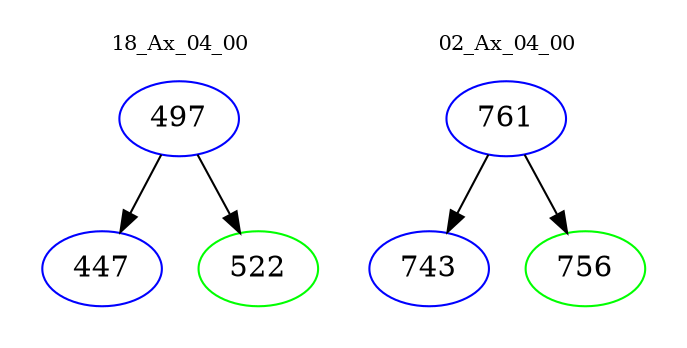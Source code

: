 digraph{
subgraph cluster_0 {
color = white
label = "18_Ax_04_00";
fontsize=10;
T0_497 [label="497", color="blue"]
T0_497 -> T0_447 [color="black"]
T0_447 [label="447", color="blue"]
T0_497 -> T0_522 [color="black"]
T0_522 [label="522", color="green"]
}
subgraph cluster_1 {
color = white
label = "02_Ax_04_00";
fontsize=10;
T1_761 [label="761", color="blue"]
T1_761 -> T1_743 [color="black"]
T1_743 [label="743", color="blue"]
T1_761 -> T1_756 [color="black"]
T1_756 [label="756", color="green"]
}
}
